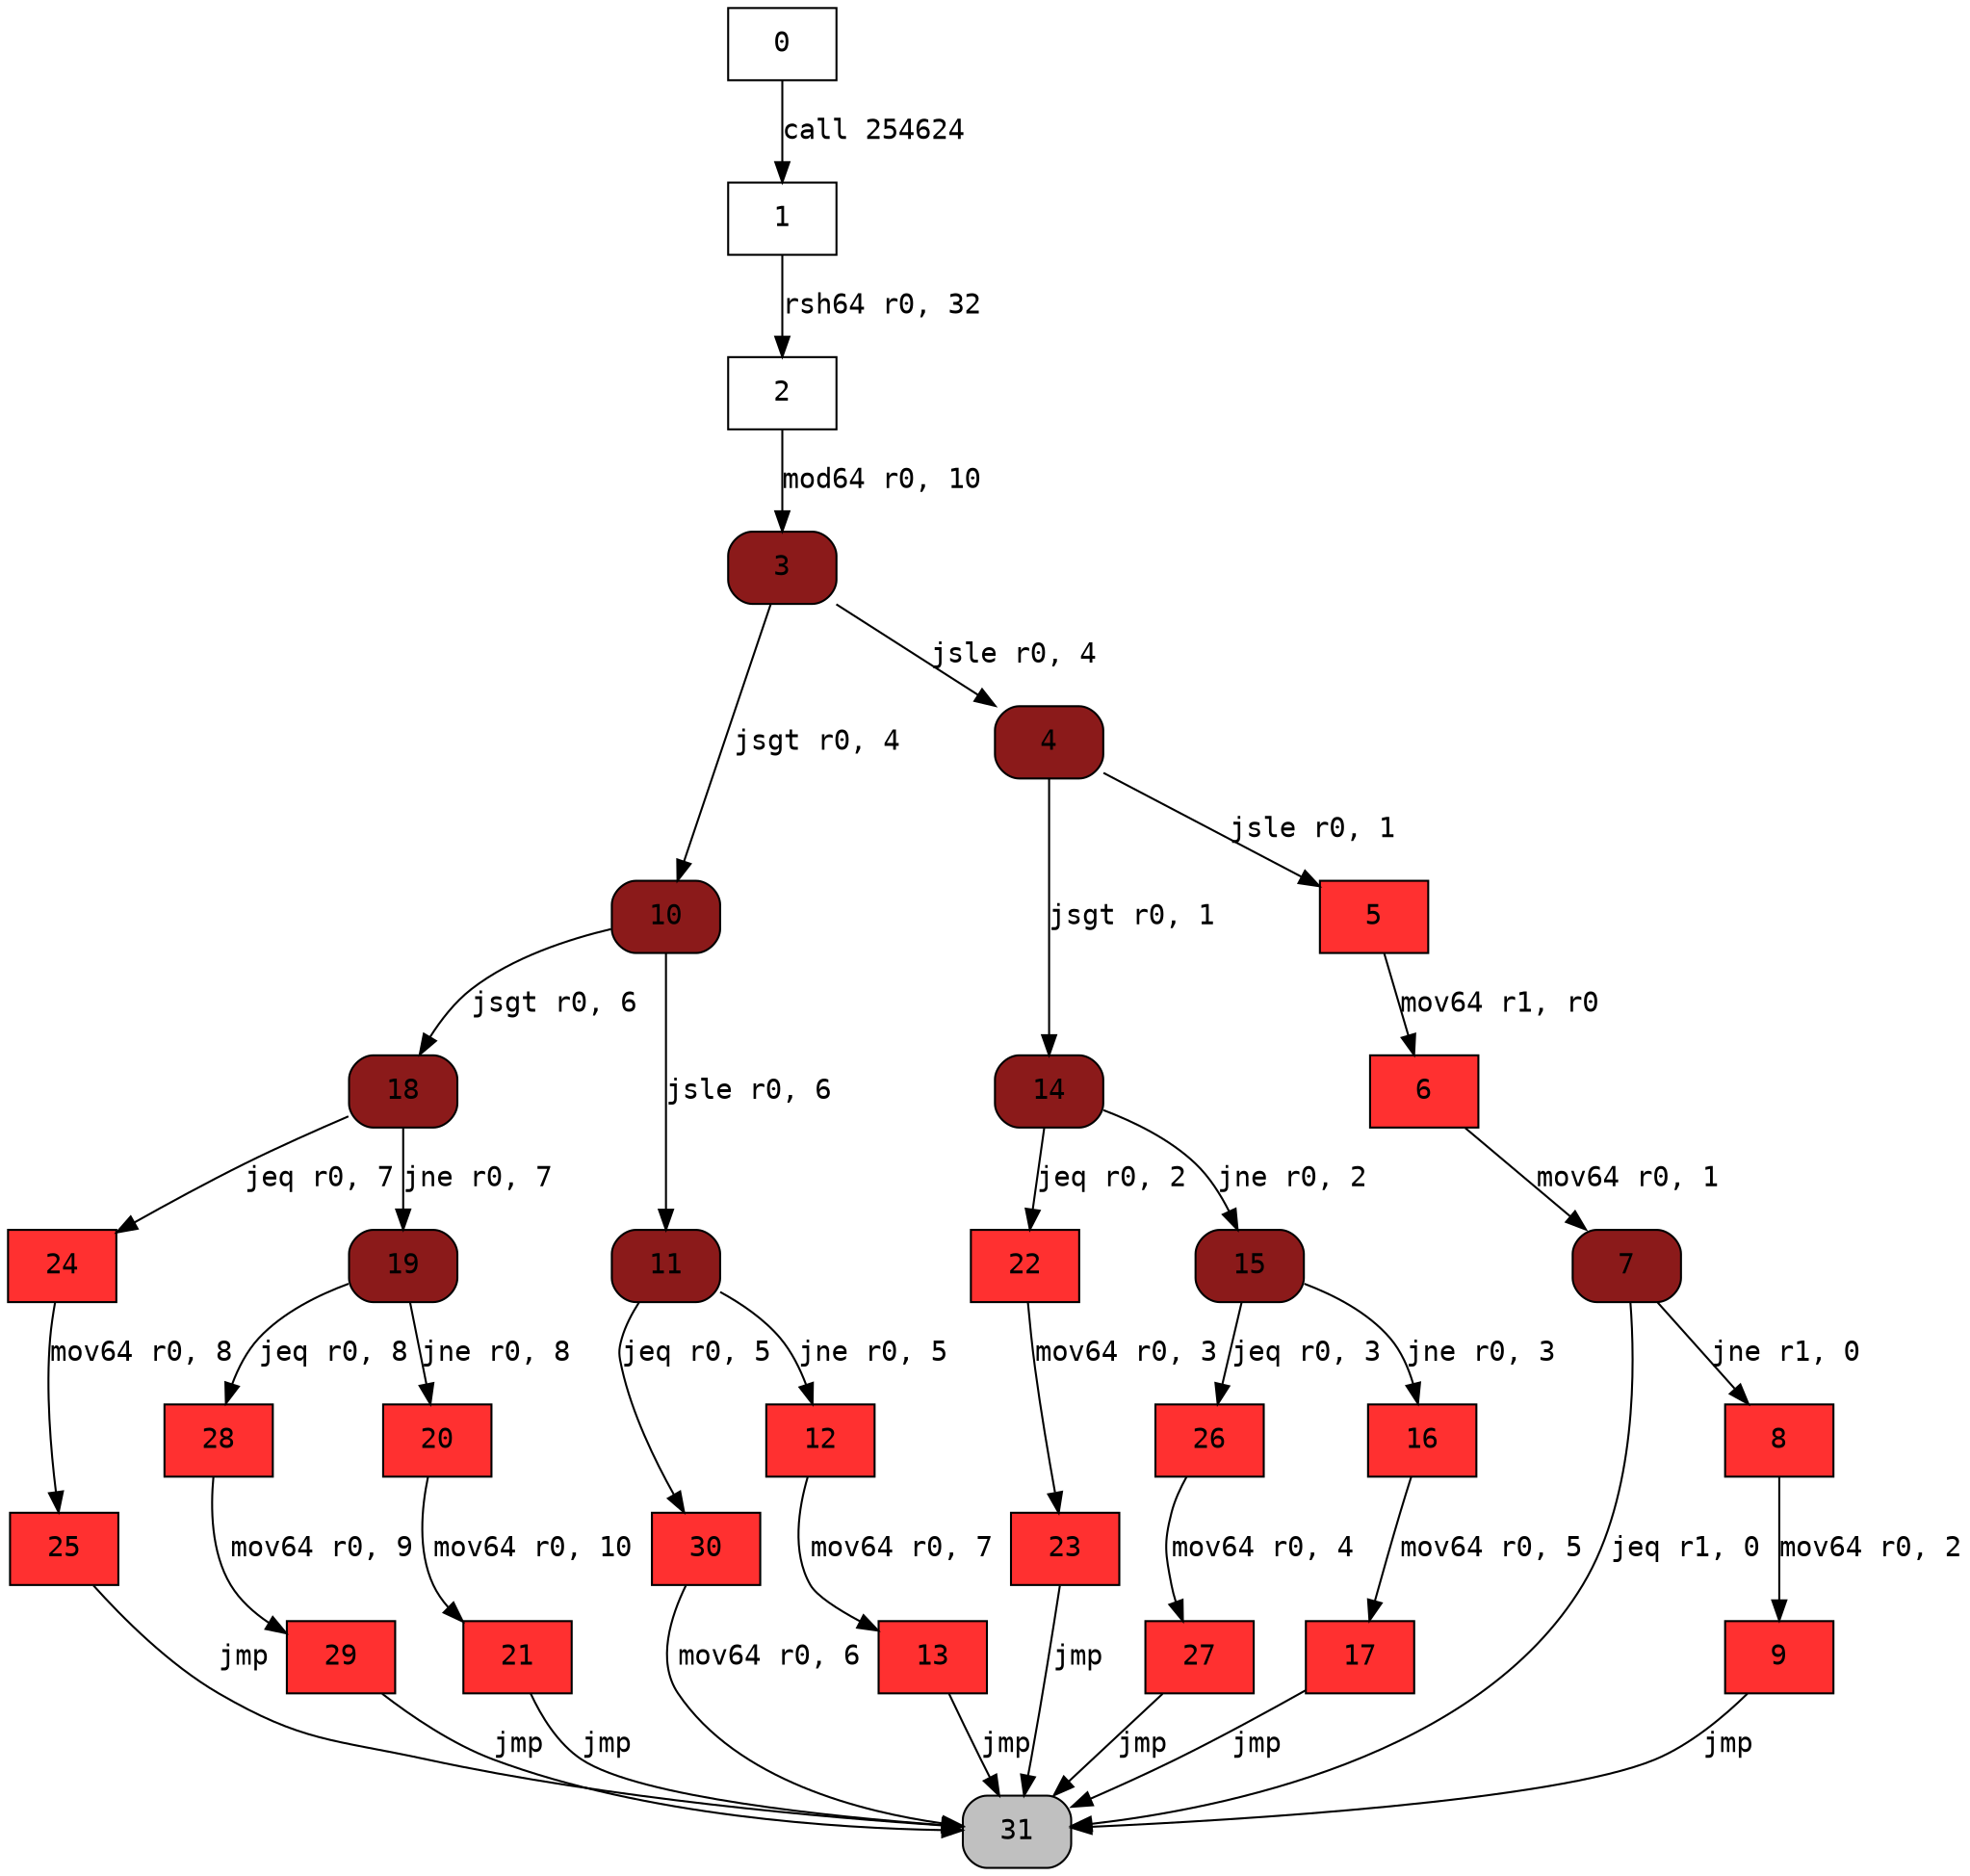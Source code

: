digraph cfg { 
node [fontname="monospace"];
node [shape=box];
edge [fontname="monospace"];
  0 -> 1 [label="call 254624"];
  1 -> 2 [label="rsh64 r0, 32"];
  2 -> 3 [label="mod64 r0, 10"];
  3 -> 10 [label="jsgt r0, 4"];
  3 -> 4 [label="jsle r0, 4"];
  4 -> 14 [label="jsgt r0, 1"];
  4 -> 5 [label="jsle r0, 1"];
  5 -> 6 [label="mov64 r1, r0"];
  6 -> 7 [label="mov64 r0, 1"];
  7 -> 31 [label="jeq r1, 0"];
  7 -> 8 [label="jne r1, 0"];
  8 -> 9 [label="mov64 r0, 2"];
  9 -> 31 [label="jmp"];
  10 -> 18 [label="jsgt r0, 6"];
  10 -> 11 [label="jsle r0, 6"];
  11 -> 30 [label="jeq r0, 5"];
  11 -> 12 [label="jne r0, 5"];
  12 -> 13 [label="mov64 r0, 7"];
  13 -> 31 [label="jmp"];
  14 -> 22 [label="jeq r0, 2"];
  14 -> 15 [label="jne r0, 2"];
  15 -> 26 [label="jeq r0, 3"];
  15 -> 16 [label="jne r0, 3"];
  16 -> 17 [label="mov64 r0, 5"];
  17 -> 31 [label="jmp"];
  18 -> 24 [label="jeq r0, 7"];
  18 -> 19 [label="jne r0, 7"];
  19 -> 28 [label="jeq r0, 8"];
  19 -> 20 [label="jne r0, 8"];
  20 -> 21 [label="mov64 r0, 10"];
  21 -> 31 [label="jmp"];
  22 -> 23 [label="mov64 r0, 3"];
  23 -> 31 [label="jmp"];
  24 -> 25 [label="mov64 r0, 8"];
  25 -> 31 [label="jmp"];
  26 -> 27 [label="mov64 r0, 4"];
  27 -> 31 [label="jmp"];
  28 -> 29 [label="mov64 r0, 9"];
  29 -> 31 [label="jmp"];
  30 -> 31 [label="mov64 r0, 6"];
3 [style="rounded,filled",fillcolor=firebrick4];
4 [style="rounded,filled",fillcolor=firebrick4];
5 [style=filled,fillcolor=firebrick1];
6 [style=filled,fillcolor=firebrick1];
7 [style="rounded,filled",fillcolor=firebrick4];
8 [style=filled,fillcolor=firebrick1];
9 [style=filled,fillcolor=firebrick1];
10 [style="rounded,filled",fillcolor=firebrick4];
11 [style="rounded,filled",fillcolor=firebrick4];
12 [style=filled,fillcolor=firebrick1];
13 [style=filled,fillcolor=firebrick1];
14 [style="rounded,filled",fillcolor=firebrick4];
15 [style="rounded,filled",fillcolor=firebrick4];
16 [style=filled,fillcolor=firebrick1];
17 [style=filled,fillcolor=firebrick1];
18 [style="rounded,filled",fillcolor=firebrick4];
19 [style="rounded,filled",fillcolor=firebrick4];
20 [style=filled,fillcolor=firebrick1];
21 [style=filled,fillcolor=firebrick1];
22 [style=filled,fillcolor=firebrick1];
23 [style=filled,fillcolor=firebrick1];
24 [style=filled,fillcolor=firebrick1];
25 [style=filled,fillcolor=firebrick1];
26 [style=filled,fillcolor=firebrick1];
27 [style=filled,fillcolor=firebrick1];
28 [style=filled,fillcolor=firebrick1];
29 [style=filled,fillcolor=firebrick1];
30 [style=filled,fillcolor=firebrick1];
31 [style="rounded,filled",fillcolor=grey];
}